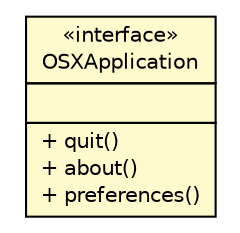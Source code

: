 #!/usr/local/bin/dot
#
# Class diagram 
# Generated by UMLGraph version R5_6 (http://www.umlgraph.org/)
#

digraph G {
	edge [fontname="Helvetica",fontsize=10,labelfontname="Helvetica",labelfontsize=10];
	node [fontname="Helvetica",fontsize=10,shape=plaintext];
	nodesep=0.25;
	ranksep=0.5;
	// sorcer.ssb.osx.OSXApplication
	c228317 [label=<<table title="sorcer.ssb.osx.OSXApplication" border="0" cellborder="1" cellspacing="0" cellpadding="2" port="p" bgcolor="lemonChiffon" href="./OSXApplication.html">
		<tr><td><table border="0" cellspacing="0" cellpadding="1">
<tr><td align="center" balign="center"> &#171;interface&#187; </td></tr>
<tr><td align="center" balign="center"> OSXApplication </td></tr>
		</table></td></tr>
		<tr><td><table border="0" cellspacing="0" cellpadding="1">
<tr><td align="left" balign="left">  </td></tr>
		</table></td></tr>
		<tr><td><table border="0" cellspacing="0" cellpadding="1">
<tr><td align="left" balign="left"> + quit() </td></tr>
<tr><td align="left" balign="left"> + about() </td></tr>
<tr><td align="left" balign="left"> + preferences() </td></tr>
		</table></td></tr>
		</table>>, URL="./OSXApplication.html", fontname="Helvetica", fontcolor="black", fontsize=10.0];
}

